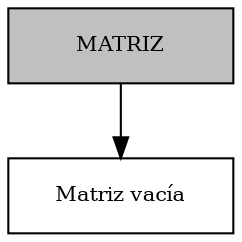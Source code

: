 digraph G {
  rankdir=TB;
  nodesep=0.5;
  ranksep=0.5;
  node [shape=box, fontsize=10, width=1.5, height=0.5, fixedsize=true];
  matriz [label="MATRIZ", style=filled, fillcolor=gray];
  empty [label="Matriz vacía"];
  matriz -> empty;
}
